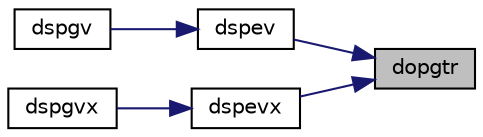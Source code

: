digraph "dopgtr"
{
 // LATEX_PDF_SIZE
  edge [fontname="Helvetica",fontsize="10",labelfontname="Helvetica",labelfontsize="10"];
  node [fontname="Helvetica",fontsize="10",shape=record];
  rankdir="RL";
  Node1 [label="dopgtr",height=0.2,width=0.4,color="black", fillcolor="grey75", style="filled", fontcolor="black",tooltip="DOPGTR"];
  Node1 -> Node2 [dir="back",color="midnightblue",fontsize="10",style="solid",fontname="Helvetica"];
  Node2 [label="dspev",height=0.2,width=0.4,color="black", fillcolor="white", style="filled",URL="$dspev_8f.html#aa31d35b52c937fdbacaa2e034d8bb52b",tooltip="DSPEV computes the eigenvalues and, optionally, the left and/or right eigenvectors for OTHER matrices"];
  Node2 -> Node3 [dir="back",color="midnightblue",fontsize="10",style="solid",fontname="Helvetica"];
  Node3 [label="dspgv",height=0.2,width=0.4,color="black", fillcolor="white", style="filled",URL="$dspgv_8f.html#a4e4203d1260f4deffe7679ac49af4f10",tooltip="DSPGV"];
  Node1 -> Node4 [dir="back",color="midnightblue",fontsize="10",style="solid",fontname="Helvetica"];
  Node4 [label="dspevx",height=0.2,width=0.4,color="black", fillcolor="white", style="filled",URL="$dspevx_8f.html#a07ee2c397b1b0f73e296f20f8d36990a",tooltip="DSPEVX computes the eigenvalues and, optionally, the left and/or right eigenvectors for OTHER matrice..."];
  Node4 -> Node5 [dir="back",color="midnightblue",fontsize="10",style="solid",fontname="Helvetica"];
  Node5 [label="dspgvx",height=0.2,width=0.4,color="black", fillcolor="white", style="filled",URL="$dspgvx_8f.html#a059beb16ce5345c3a2dfbf9692650401",tooltip="DSPGVX"];
}
